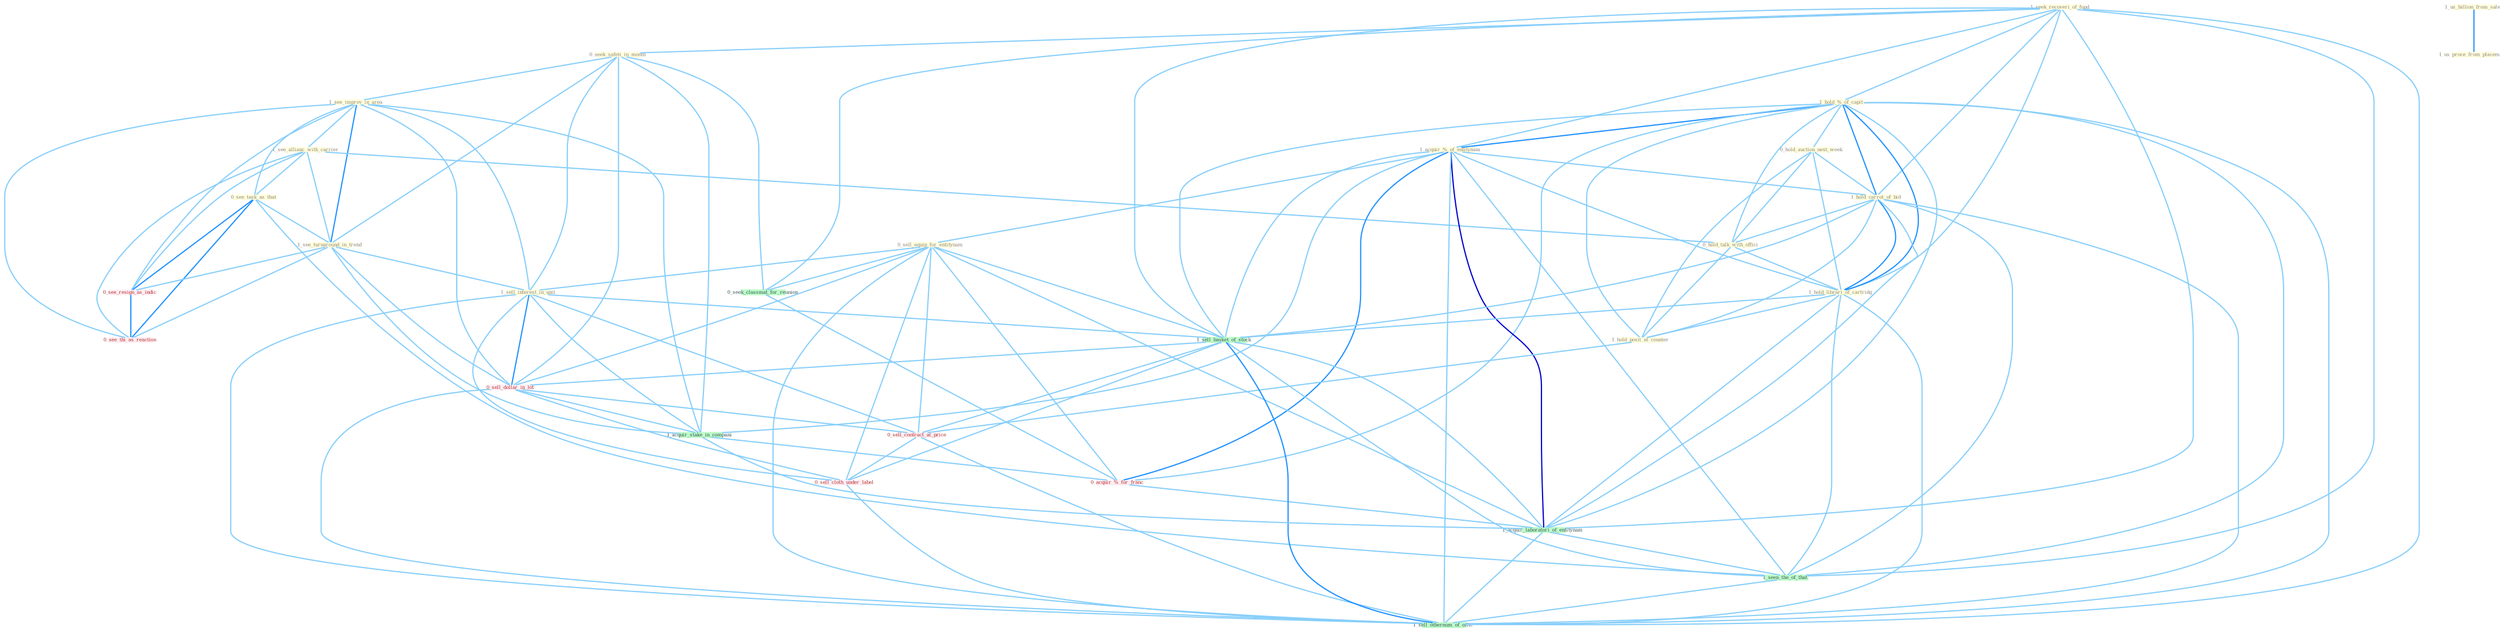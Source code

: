 Graph G{ 
    node
    [shape=polygon,style=filled,width=.5,height=.06,color="#BDFCC9",fixedsize=true,fontsize=4,
    fontcolor="#2f4f4f"];
    {node
    [color="#ffffe0", fontcolor="#8b7d6b"] "1_seek_recoveri_of_fund " "0_seek_safeti_in_month " "1_see_improv_in_area " "1_see_allianc_with_carrier " "0_see_task_as_that " "1_hold_%_of_capit " "1_acquir_%_of_entitynam " "1_see_turnaround_in_trend " "0_hold_auction_next_week " "1_hold_carrot_of_bid " "0_sell_equip_for_entitynam " "1_us_billion_from_sale " "1_us_proce_from_placement " "1_sell_interest_in_unit " "0_hold_talk_with_offici " "1_hold_librari_of_cartridg " "1_hold_posit_at_counter "}
{node [color="#fff0f5", fontcolor="#b22222"] "0_sell_dollar_in_lot " "0_see_resign_as_indic " "0_acquir_%_for_franc " "0_sell_contract_at_price " "0_sell_cloth_under_label " "0_see_thi_as_reaction "}
edge [color="#B0E2FF"];

	"1_seek_recoveri_of_fund " -- "0_seek_safeti_in_month " [w="1", color="#87cefa" ];
	"1_seek_recoveri_of_fund " -- "1_hold_%_of_capit " [w="1", color="#87cefa" ];
	"1_seek_recoveri_of_fund " -- "1_acquir_%_of_entitynam " [w="1", color="#87cefa" ];
	"1_seek_recoveri_of_fund " -- "1_hold_carrot_of_bid " [w="1", color="#87cefa" ];
	"1_seek_recoveri_of_fund " -- "1_hold_librari_of_cartridg " [w="1", color="#87cefa" ];
	"1_seek_recoveri_of_fund " -- "0_seek_classmat_for_reunion " [w="1", color="#87cefa" ];
	"1_seek_recoveri_of_fund " -- "1_sell_basket_of_stock " [w="1", color="#87cefa" ];
	"1_seek_recoveri_of_fund " -- "1_acquir_laboratori_of_entitynam " [w="1", color="#87cefa" ];
	"1_seek_recoveri_of_fund " -- "1_seen_the_of_that " [w="1", color="#87cefa" ];
	"1_seek_recoveri_of_fund " -- "1_sell_othernum_of_offic " [w="1", color="#87cefa" ];
	"0_seek_safeti_in_month " -- "1_see_improv_in_area " [w="1", color="#87cefa" ];
	"0_seek_safeti_in_month " -- "1_see_turnaround_in_trend " [w="1", color="#87cefa" ];
	"0_seek_safeti_in_month " -- "1_sell_interest_in_unit " [w="1", color="#87cefa" ];
	"0_seek_safeti_in_month " -- "0_seek_classmat_for_reunion " [w="1", color="#87cefa" ];
	"0_seek_safeti_in_month " -- "0_sell_dollar_in_lot " [w="1", color="#87cefa" ];
	"0_seek_safeti_in_month " -- "1_acquir_stake_in_compani " [w="1", color="#87cefa" ];
	"1_see_improv_in_area " -- "1_see_allianc_with_carrier " [w="1", color="#87cefa" ];
	"1_see_improv_in_area " -- "0_see_task_as_that " [w="1", color="#87cefa" ];
	"1_see_improv_in_area " -- "1_see_turnaround_in_trend " [w="2", color="#1e90ff" , len=0.8];
	"1_see_improv_in_area " -- "1_sell_interest_in_unit " [w="1", color="#87cefa" ];
	"1_see_improv_in_area " -- "0_sell_dollar_in_lot " [w="1", color="#87cefa" ];
	"1_see_improv_in_area " -- "0_see_resign_as_indic " [w="1", color="#87cefa" ];
	"1_see_improv_in_area " -- "1_acquir_stake_in_compani " [w="1", color="#87cefa" ];
	"1_see_improv_in_area " -- "0_see_thi_as_reaction " [w="1", color="#87cefa" ];
	"1_see_allianc_with_carrier " -- "0_see_task_as_that " [w="1", color="#87cefa" ];
	"1_see_allianc_with_carrier " -- "1_see_turnaround_in_trend " [w="1", color="#87cefa" ];
	"1_see_allianc_with_carrier " -- "0_hold_talk_with_offici " [w="1", color="#87cefa" ];
	"1_see_allianc_with_carrier " -- "0_see_resign_as_indic " [w="1", color="#87cefa" ];
	"1_see_allianc_with_carrier " -- "0_see_thi_as_reaction " [w="1", color="#87cefa" ];
	"0_see_task_as_that " -- "1_see_turnaround_in_trend " [w="1", color="#87cefa" ];
	"0_see_task_as_that " -- "0_see_resign_as_indic " [w="2", color="#1e90ff" , len=0.8];
	"0_see_task_as_that " -- "1_seen_the_of_that " [w="1", color="#87cefa" ];
	"0_see_task_as_that " -- "0_see_thi_as_reaction " [w="2", color="#1e90ff" , len=0.8];
	"1_hold_%_of_capit " -- "1_acquir_%_of_entitynam " [w="2", color="#1e90ff" , len=0.8];
	"1_hold_%_of_capit " -- "0_hold_auction_next_week " [w="1", color="#87cefa" ];
	"1_hold_%_of_capit " -- "1_hold_carrot_of_bid " [w="2", color="#1e90ff" , len=0.8];
	"1_hold_%_of_capit " -- "0_hold_talk_with_offici " [w="1", color="#87cefa" ];
	"1_hold_%_of_capit " -- "1_hold_librari_of_cartridg " [w="2", color="#1e90ff" , len=0.8];
	"1_hold_%_of_capit " -- "1_hold_posit_at_counter " [w="1", color="#87cefa" ];
	"1_hold_%_of_capit " -- "1_sell_basket_of_stock " [w="1", color="#87cefa" ];
	"1_hold_%_of_capit " -- "0_acquir_%_for_franc " [w="1", color="#87cefa" ];
	"1_hold_%_of_capit " -- "1_acquir_laboratori_of_entitynam " [w="1", color="#87cefa" ];
	"1_hold_%_of_capit " -- "1_seen_the_of_that " [w="1", color="#87cefa" ];
	"1_hold_%_of_capit " -- "1_sell_othernum_of_offic " [w="1", color="#87cefa" ];
	"1_acquir_%_of_entitynam " -- "1_hold_carrot_of_bid " [w="1", color="#87cefa" ];
	"1_acquir_%_of_entitynam " -- "0_sell_equip_for_entitynam " [w="1", color="#87cefa" ];
	"1_acquir_%_of_entitynam " -- "1_hold_librari_of_cartridg " [w="1", color="#87cefa" ];
	"1_acquir_%_of_entitynam " -- "1_sell_basket_of_stock " [w="1", color="#87cefa" ];
	"1_acquir_%_of_entitynam " -- "1_acquir_stake_in_compani " [w="1", color="#87cefa" ];
	"1_acquir_%_of_entitynam " -- "0_acquir_%_for_franc " [w="2", color="#1e90ff" , len=0.8];
	"1_acquir_%_of_entitynam " -- "1_acquir_laboratori_of_entitynam " [w="3", color="#0000cd" , len=0.6];
	"1_acquir_%_of_entitynam " -- "1_seen_the_of_that " [w="1", color="#87cefa" ];
	"1_acquir_%_of_entitynam " -- "1_sell_othernum_of_offic " [w="1", color="#87cefa" ];
	"1_see_turnaround_in_trend " -- "1_sell_interest_in_unit " [w="1", color="#87cefa" ];
	"1_see_turnaround_in_trend " -- "0_sell_dollar_in_lot " [w="1", color="#87cefa" ];
	"1_see_turnaround_in_trend " -- "0_see_resign_as_indic " [w="1", color="#87cefa" ];
	"1_see_turnaround_in_trend " -- "1_acquir_stake_in_compani " [w="1", color="#87cefa" ];
	"1_see_turnaround_in_trend " -- "0_see_thi_as_reaction " [w="1", color="#87cefa" ];
	"0_hold_auction_next_week " -- "1_hold_carrot_of_bid " [w="1", color="#87cefa" ];
	"0_hold_auction_next_week " -- "0_hold_talk_with_offici " [w="1", color="#87cefa" ];
	"0_hold_auction_next_week " -- "1_hold_librari_of_cartridg " [w="1", color="#87cefa" ];
	"0_hold_auction_next_week " -- "1_hold_posit_at_counter " [w="1", color="#87cefa" ];
	"1_hold_carrot_of_bid " -- "0_hold_talk_with_offici " [w="1", color="#87cefa" ];
	"1_hold_carrot_of_bid " -- "1_hold_librari_of_cartridg " [w="2", color="#1e90ff" , len=0.8];
	"1_hold_carrot_of_bid " -- "1_hold_posit_at_counter " [w="1", color="#87cefa" ];
	"1_hold_carrot_of_bid " -- "1_sell_basket_of_stock " [w="1", color="#87cefa" ];
	"1_hold_carrot_of_bid " -- "1_acquir_laboratori_of_entitynam " [w="1", color="#87cefa" ];
	"1_hold_carrot_of_bid " -- "1_seen_the_of_that " [w="1", color="#87cefa" ];
	"1_hold_carrot_of_bid " -- "1_sell_othernum_of_offic " [w="1", color="#87cefa" ];
	"0_sell_equip_for_entitynam " -- "1_sell_interest_in_unit " [w="1", color="#87cefa" ];
	"0_sell_equip_for_entitynam " -- "0_seek_classmat_for_reunion " [w="1", color="#87cefa" ];
	"0_sell_equip_for_entitynam " -- "1_sell_basket_of_stock " [w="1", color="#87cefa" ];
	"0_sell_equip_for_entitynam " -- "0_sell_dollar_in_lot " [w="1", color="#87cefa" ];
	"0_sell_equip_for_entitynam " -- "0_acquir_%_for_franc " [w="1", color="#87cefa" ];
	"0_sell_equip_for_entitynam " -- "0_sell_contract_at_price " [w="1", color="#87cefa" ];
	"0_sell_equip_for_entitynam " -- "1_acquir_laboratori_of_entitynam " [w="1", color="#87cefa" ];
	"0_sell_equip_for_entitynam " -- "0_sell_cloth_under_label " [w="1", color="#87cefa" ];
	"0_sell_equip_for_entitynam " -- "1_sell_othernum_of_offic " [w="1", color="#87cefa" ];
	"1_us_billion_from_sale " -- "1_us_proce_from_placement " [w="2", color="#1e90ff" , len=0.8];
	"1_sell_interest_in_unit " -- "1_sell_basket_of_stock " [w="1", color="#87cefa" ];
	"1_sell_interest_in_unit " -- "0_sell_dollar_in_lot " [w="2", color="#1e90ff" , len=0.8];
	"1_sell_interest_in_unit " -- "1_acquir_stake_in_compani " [w="1", color="#87cefa" ];
	"1_sell_interest_in_unit " -- "0_sell_contract_at_price " [w="1", color="#87cefa" ];
	"1_sell_interest_in_unit " -- "0_sell_cloth_under_label " [w="1", color="#87cefa" ];
	"1_sell_interest_in_unit " -- "1_sell_othernum_of_offic " [w="1", color="#87cefa" ];
	"0_hold_talk_with_offici " -- "1_hold_librari_of_cartridg " [w="1", color="#87cefa" ];
	"0_hold_talk_with_offici " -- "1_hold_posit_at_counter " [w="1", color="#87cefa" ];
	"1_hold_librari_of_cartridg " -- "1_hold_posit_at_counter " [w="1", color="#87cefa" ];
	"1_hold_librari_of_cartridg " -- "1_sell_basket_of_stock " [w="1", color="#87cefa" ];
	"1_hold_librari_of_cartridg " -- "1_acquir_laboratori_of_entitynam " [w="1", color="#87cefa" ];
	"1_hold_librari_of_cartridg " -- "1_seen_the_of_that " [w="1", color="#87cefa" ];
	"1_hold_librari_of_cartridg " -- "1_sell_othernum_of_offic " [w="1", color="#87cefa" ];
	"1_hold_posit_at_counter " -- "0_sell_contract_at_price " [w="1", color="#87cefa" ];
	"0_seek_classmat_for_reunion " -- "0_acquir_%_for_franc " [w="1", color="#87cefa" ];
	"1_sell_basket_of_stock " -- "0_sell_dollar_in_lot " [w="1", color="#87cefa" ];
	"1_sell_basket_of_stock " -- "0_sell_contract_at_price " [w="1", color="#87cefa" ];
	"1_sell_basket_of_stock " -- "1_acquir_laboratori_of_entitynam " [w="1", color="#87cefa" ];
	"1_sell_basket_of_stock " -- "0_sell_cloth_under_label " [w="1", color="#87cefa" ];
	"1_sell_basket_of_stock " -- "1_seen_the_of_that " [w="1", color="#87cefa" ];
	"1_sell_basket_of_stock " -- "1_sell_othernum_of_offic " [w="2", color="#1e90ff" , len=0.8];
	"0_sell_dollar_in_lot " -- "1_acquir_stake_in_compani " [w="1", color="#87cefa" ];
	"0_sell_dollar_in_lot " -- "0_sell_contract_at_price " [w="1", color="#87cefa" ];
	"0_sell_dollar_in_lot " -- "0_sell_cloth_under_label " [w="1", color="#87cefa" ];
	"0_sell_dollar_in_lot " -- "1_sell_othernum_of_offic " [w="1", color="#87cefa" ];
	"0_see_resign_as_indic " -- "0_see_thi_as_reaction " [w="2", color="#1e90ff" , len=0.8];
	"1_acquir_stake_in_compani " -- "0_acquir_%_for_franc " [w="1", color="#87cefa" ];
	"1_acquir_stake_in_compani " -- "1_acquir_laboratori_of_entitynam " [w="1", color="#87cefa" ];
	"0_acquir_%_for_franc " -- "1_acquir_laboratori_of_entitynam " [w="1", color="#87cefa" ];
	"0_sell_contract_at_price " -- "0_sell_cloth_under_label " [w="1", color="#87cefa" ];
	"0_sell_contract_at_price " -- "1_sell_othernum_of_offic " [w="1", color="#87cefa" ];
	"1_acquir_laboratori_of_entitynam " -- "1_seen_the_of_that " [w="1", color="#87cefa" ];
	"1_acquir_laboratori_of_entitynam " -- "1_sell_othernum_of_offic " [w="1", color="#87cefa" ];
	"0_sell_cloth_under_label " -- "1_sell_othernum_of_offic " [w="1", color="#87cefa" ];
	"1_seen_the_of_that " -- "1_sell_othernum_of_offic " [w="1", color="#87cefa" ];
}